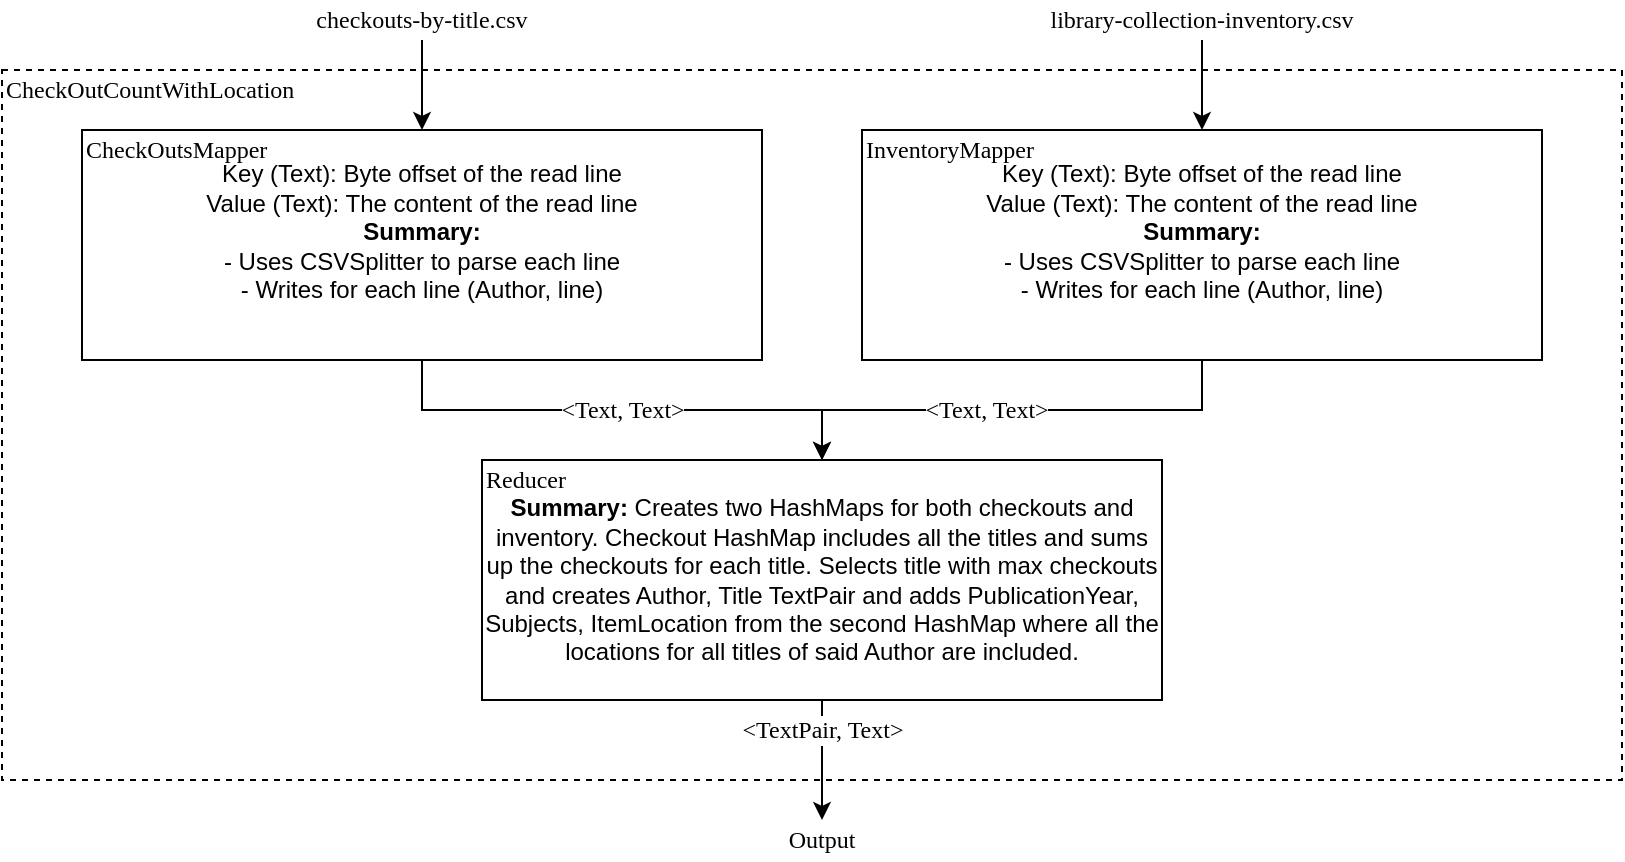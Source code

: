 <mxfile version="10.6.7" type="device"><diagram id="SsjZ-c-RP50bzmVPSabm" name="Page-1"><mxGraphModel dx="1181" dy="677" grid="1" gridSize="10" guides="1" tooltips="1" connect="1" arrows="1" fold="1" page="1" pageScale="1" pageWidth="850" pageHeight="1100" math="0" shadow="0"><root><mxCell id="0"/><mxCell id="1" parent="0"/><mxCell id="1J5mayTN8Ea_9_xCu8nF-14" value="" style="rounded=0;whiteSpace=wrap;html=1;dashed=1;" vertex="1" parent="1"><mxGeometry x="260" y="165" width="810" height="355" as="geometry"/></mxCell><mxCell id="1J5mayTN8Ea_9_xCu8nF-1" value="" style="endArrow=classic;html=1;entryX=0.5;entryY=0;entryDx=0;entryDy=0;exitX=0.5;exitY=1;exitDx=0;exitDy=0;" edge="1" parent="1" source="1J5mayTN8Ea_9_xCu8nF-2" target="1J5mayTN8Ea_9_xCu8nF-10"><mxGeometry width="50" height="50" relative="1" as="geometry"><mxPoint x="360" y="80" as="sourcePoint"/><mxPoint x="360" y="140" as="targetPoint"/></mxGeometry></mxCell><mxCell id="1J5mayTN8Ea_9_xCu8nF-2" value="&lt;font face=&quot;Lucida Console&quot;&gt;checkouts-by-title.csv&lt;/font&gt;" style="text;html=1;strokeColor=none;fillColor=none;align=center;verticalAlign=middle;whiteSpace=wrap;rounded=0;" vertex="1" parent="1"><mxGeometry x="370" y="130" width="200" height="20" as="geometry"/></mxCell><mxCell id="1J5mayTN8Ea_9_xCu8nF-7" value="&lt;font face=&quot;Lucida Console&quot; style=&quot;font-size: 12px&quot;&gt;&amp;lt;Text, Text&amp;gt;&lt;/font&gt;" style="edgeStyle=orthogonalEdgeStyle;rounded=0;orthogonalLoop=1;jettySize=auto;html=1;exitX=0.5;exitY=1;exitDx=0;exitDy=0;entryX=0.5;entryY=0;entryDx=0;entryDy=0;" edge="1" parent="1" source="1J5mayTN8Ea_9_xCu8nF-10" target="1J5mayTN8Ea_9_xCu8nF-11"><mxGeometry relative="1" as="geometry"><mxPoint x="360" y="285" as="sourcePoint"/><mxPoint x="360" y="355" as="targetPoint"/></mxGeometry></mxCell><mxCell id="1J5mayTN8Ea_9_xCu8nF-10" value="Key (Text): Byte offset of the read line&lt;br&gt;Value (Text): The content of the read line&lt;br&gt;&lt;b&gt;Summary:&lt;/b&gt;&lt;br&gt;- Uses CSVSplitter to parse each line&lt;br&gt;- Writes for each line (Author, line)&lt;br&gt;&lt;br&gt;" style="rounded=0;whiteSpace=wrap;html=1;" vertex="1" parent="1"><mxGeometry x="300" y="195" width="340" height="115" as="geometry"/></mxCell><mxCell id="1J5mayTN8Ea_9_xCu8nF-20" style="edgeStyle=orthogonalEdgeStyle;rounded=0;orthogonalLoop=1;jettySize=auto;html=1;exitX=0.5;exitY=1;exitDx=0;exitDy=0;entryX=0.5;entryY=0;entryDx=0;entryDy=0;" edge="1" parent="1" source="1J5mayTN8Ea_9_xCu8nF-11" target="1J5mayTN8Ea_9_xCu8nF-55"><mxGeometry relative="1" as="geometry"><mxPoint x="470" y="560" as="targetPoint"/></mxGeometry></mxCell><mxCell id="1J5mayTN8Ea_9_xCu8nF-54" value="&lt;font face=&quot;Lucida Console&quot;&gt;&amp;lt;TextPair, Text&amp;gt;&lt;/font&gt;" style="text;html=1;resizable=0;points=[];align=center;verticalAlign=middle;labelBackgroundColor=#ffffff;" vertex="1" connectable="0" parent="1J5mayTN8Ea_9_xCu8nF-20"><mxGeometry x="-0.26" relative="1" as="geometry"><mxPoint y="-7" as="offset"/></mxGeometry></mxCell><mxCell id="1J5mayTN8Ea_9_xCu8nF-11" value="&lt;b&gt;Summary: &lt;/b&gt;Creates two HashMaps for both checkouts and inventory. Checkout HashMap includes all the titles and sums up the checkouts for each title. Selects title with max checkouts and creates Author, Title TextPair and adds PublicationYear, Subjects, ItemLocation from the second HashMap where all the locations for all titles of said Author are included." style="rounded=0;whiteSpace=wrap;html=1;" vertex="1" parent="1"><mxGeometry x="500" y="360" width="340" height="120" as="geometry"/></mxCell><mxCell id="1J5mayTN8Ea_9_xCu8nF-15" value="&lt;font face=&quot;Lucida Console&quot;&gt;CheckOutCountWithLocation&lt;/font&gt;" style="text;html=1;strokeColor=none;fillColor=none;align=left;verticalAlign=middle;whiteSpace=wrap;rounded=0;dashed=1;" vertex="1" parent="1"><mxGeometry x="260" y="165" width="40" height="20" as="geometry"/></mxCell><mxCell id="1J5mayTN8Ea_9_xCu8nF-18" value="&lt;div style=&quot;text-align: left&quot;&gt;&lt;span&gt;&lt;font face=&quot;Lucida Console&quot;&gt;CheckOutsMapper&lt;/font&gt;&lt;/span&gt;&lt;/div&gt;" style="text;html=1;strokeColor=none;fillColor=none;align=left;verticalAlign=middle;whiteSpace=wrap;rounded=0;dashed=1;" vertex="1" parent="1"><mxGeometry x="300" y="195" width="40" height="20" as="geometry"/></mxCell><mxCell id="1J5mayTN8Ea_9_xCu8nF-19" value="&lt;div style=&quot;text-align: left&quot;&gt;&lt;span style=&quot;font-family: &amp;#34;lucida console&amp;#34;&quot;&gt;Reducer&lt;/span&gt;&lt;/div&gt;" style="text;html=1;strokeColor=none;fillColor=none;align=left;verticalAlign=middle;whiteSpace=wrap;rounded=0;dashed=1;" vertex="1" parent="1"><mxGeometry x="500" y="360" width="40" height="20" as="geometry"/></mxCell><mxCell id="1J5mayTN8Ea_9_xCu8nF-55" value="&lt;font face=&quot;Lucida Console&quot;&gt;Output&lt;/font&gt;" style="text;html=1;strokeColor=none;fillColor=none;align=center;verticalAlign=middle;whiteSpace=wrap;rounded=0;" vertex="1" parent="1"><mxGeometry x="650" y="540" width="40" height="20" as="geometry"/></mxCell><mxCell id="1J5mayTN8Ea_9_xCu8nF-58" style="edgeStyle=orthogonalEdgeStyle;rounded=0;orthogonalLoop=1;jettySize=auto;html=1;exitX=0.5;exitY=1;exitDx=0;exitDy=0;entryX=0.5;entryY=0;entryDx=0;entryDy=0;" edge="1" parent="1" source="1J5mayTN8Ea_9_xCu8nF-57" target="1J5mayTN8Ea_9_xCu8nF-11"><mxGeometry relative="1" as="geometry"/></mxCell><mxCell id="1J5mayTN8Ea_9_xCu8nF-59" value="&lt;font face=&quot;Lucida Console&quot;&gt;&amp;lt;Text, Text&amp;gt;&lt;/font&gt;" style="text;html=1;resizable=0;points=[];align=center;verticalAlign=middle;labelBackgroundColor=#ffffff;" vertex="1" connectable="0" parent="1J5mayTN8Ea_9_xCu8nF-58"><mxGeometry x="0.114" relative="1" as="geometry"><mxPoint as="offset"/></mxGeometry></mxCell><mxCell id="1J5mayTN8Ea_9_xCu8nF-57" value="Key (Text): Byte offset of the read line&lt;br&gt;Value (Text): The content of the read line&lt;br&gt;&lt;b&gt;Summary:&lt;/b&gt;&lt;br&gt;- Uses CSVSplitter to parse each line&lt;br&gt;- Writes for each line (Author, line)&lt;br&gt;&lt;br&gt;" style="rounded=0;whiteSpace=wrap;html=1;" vertex="1" parent="1"><mxGeometry x="690" y="195" width="340" height="115" as="geometry"/></mxCell><mxCell id="1J5mayTN8Ea_9_xCu8nF-64" style="edgeStyle=orthogonalEdgeStyle;rounded=0;orthogonalLoop=1;jettySize=auto;html=1;" edge="1" parent="1" source="1J5mayTN8Ea_9_xCu8nF-62" target="1J5mayTN8Ea_9_xCu8nF-57"><mxGeometry relative="1" as="geometry"/></mxCell><mxCell id="1J5mayTN8Ea_9_xCu8nF-62" value="&lt;font face=&quot;Lucida Console&quot;&gt;library-collection-inventory.csv&lt;/font&gt;&lt;br&gt;" style="text;html=1;strokeColor=none;fillColor=none;align=center;verticalAlign=middle;whiteSpace=wrap;rounded=0;" vertex="1" parent="1"><mxGeometry x="720" y="130" width="280" height="20" as="geometry"/></mxCell><mxCell id="1J5mayTN8Ea_9_xCu8nF-65" value="&lt;font face=&quot;Lucida Console&quot;&gt;InventoryMapper&lt;/font&gt;" style="text;html=1;strokeColor=none;fillColor=none;align=left;verticalAlign=middle;whiteSpace=wrap;rounded=0;" vertex="1" parent="1"><mxGeometry x="690" y="195" width="40" height="20" as="geometry"/></mxCell></root></mxGraphModel></diagram></mxfile>